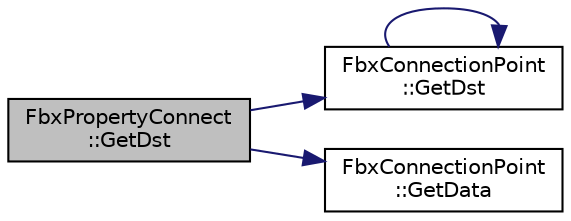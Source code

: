 digraph "FbxPropertyConnect::GetDst"
{
  edge [fontname="Helvetica",fontsize="10",labelfontname="Helvetica",labelfontsize="10"];
  node [fontname="Helvetica",fontsize="10",shape=record];
  rankdir="LR";
  Node34 [label="FbxPropertyConnect\l::GetDst",height=0.2,width=0.4,color="black", fillcolor="grey75", style="filled", fontcolor="black"];
  Node34 -> Node35 [color="midnightblue",fontsize="10",style="solid",fontname="Helvetica"];
  Node35 [label="FbxConnectionPoint\l::GetDst",height=0.2,width=0.4,color="black", fillcolor="white", style="filled",URL="$class_fbx_connection_point.html#ad31242315b645c26f4871d3fb33b098f"];
  Node35 -> Node35 [color="midnightblue",fontsize="10",style="solid",fontname="Helvetica"];
  Node34 -> Node36 [color="midnightblue",fontsize="10",style="solid",fontname="Helvetica"];
  Node36 [label="FbxConnectionPoint\l::GetData",height=0.2,width=0.4,color="black", fillcolor="white", style="filled",URL="$class_fbx_connection_point.html#a52b3cc91f090580f9ae53d1da380b50a"];
}
